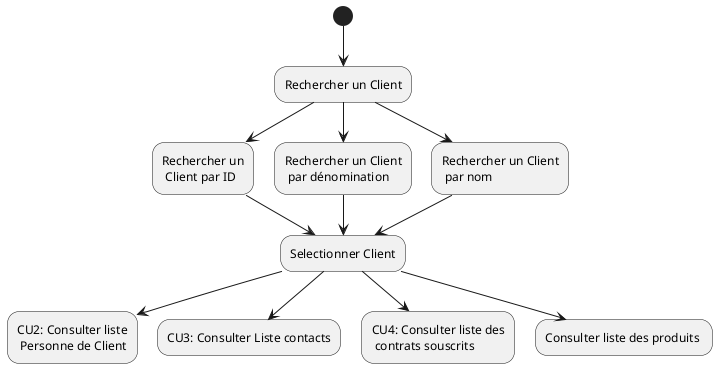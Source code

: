 @startuml
(*)  --> "Rechercher un Client"
"Rechercher un Client" --> "Rechercher un\n Client par ID"
"Rechercher un Client" --> "Rechercher un Client\n par dénomination"
"Rechercher un Client" --> "Rechercher un Client\n par nom"

"Rechercher un\n Client par ID" --> "Selectionner Client"
"Rechercher un Client\n par dénomination" --> "Selectionner Client"
"Rechercher un Client\n par nom" --> "Selectionner Client"

"Selectionner Client" --> "CU2: Consulter liste\n Personne de Client"
"Selectionner Client" --> "CU3: Consulter Liste contacts"
"Selectionner Client" --> "CU4: Consulter liste des\n contrats souscrits"
"Selectionner Client" --> "Consulter liste des produits "
@enduml